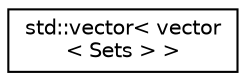 digraph "Graphical Class Hierarchy"
{
  edge [fontname="Helvetica",fontsize="10",labelfontname="Helvetica",labelfontsize="10"];
  node [fontname="Helvetica",fontsize="10",shape=record];
  rankdir="LR";
  Node0 [label="std::vector\< vector\l\< Sets \> \>",height=0.2,width=0.4,color="black", fillcolor="white", style="filled",URL="$classstd_1_1vector.html"];
}
